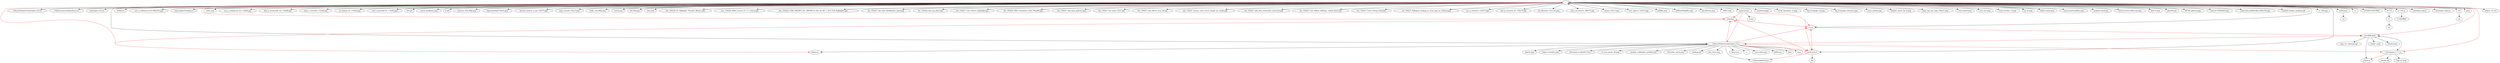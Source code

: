strict digraph G {
ratio=compress;
concentrate=true;
"/" -> "/";
"/" -> "optimizely.js";
"/" -> "c?launchVideoOverlayTopics.r4.css";
"/" -> "c?bentonsanscondmedium.css";
"/" -> "teamlogos.r18.css";
"/" -> "c?launchVideoOverlayTopics.r5.js";
"/" -> "sbMaster";
"/" -> "cric_g_williamson_b3_608x342.jpg";
"/" -> "espn.pluginTracking.js";
"/" -> "nodetag.js";
"/" -> "video.png";
"/" -> "cric_g_williamson_b3_110x62.jpg";
"/" -> "nba_g_westbrook-_b2_110x62.jpg";
"/" -> "mma_e_rouscat2_110x62.jpg";
"/" -> "sn_taishan_b1_110x62.jpg";
"/" -> "ncb_a_marshall_b1_110x62.jpg";
"/" -> "live.gif";
"/" -> "watch_headlines.png";
"/" -> "in.gif";
"/" -> "simmons_bill_80fp.png";
"/" -> "logo-grantland-78x10.png";
"/" -> "browns_helmet_g_mp_134x75.jpg";
"/" -> "espn_cricinfo_55x13.png";
"/" -> "reilly_rick_80fp.png";
"/" -> "watch.png";
"/" -> "fox-538.png";
"/" -> "clear.png";
"/" -> "dm_150228_SC_Highlight_Thunder_Blazers.jpg";
"/" -> "com_150228_MMA_Invicta_FC_11_Cyborg.jpg";
"/" -> "dm_150228_COM_CRICKET_HL_CRICWC15_Feb_28_NZ_v_AUS_Full_Highlights.jpg";
"/" -> "dm_150227_nhl_cohn_blackhawks_injury.jpg";
"/" -> "dm_150228_nba_top_plaus.jpg";
"/" -> "dm_150227_Cavs_Pacers_Highlight.jpg";
"/" -> "dm_150228_NBA_Countdown_East_Playoffs.jpg";
"/" -> "dm_150227_nba_heat_pelicans.jpg";
"/" -> "dm_150227_the_pulse_0227.jpg";
"/" -> "dm_150227_nba_lebron_mvp_eft.jpg";
"/" -> "dm_150227_nascar_news_travis_kvapil_car_stolen.jpg";
"/" -> "dm_150227_mlb_felix_hernandez_interview.jpg";
"/" -> "dm_150227_ncb_wilbon_stallings_verbal_abuse.jpg";
"/" -> "dm_150227_Trace_Young_Dunk.jpg";
"/" -> "int_150227_Pellegrini_looking_to_close_gap_on_Chelsea.jpg";
"/" -> "soc_g_rooney1x_134x75.jpg";
"/" -> "nhl_g_vermette_d1_134x75.jpg";
"/" -> "nfl_nflnation_13x113a.png";
"/" -> "nfl_g_mccown1x_288x75.jpg";
"/" -> "espnw_55x13.png";
"/" -> "ncw_split1x_134x75.jpg";
"/" -> "pollBtn.png";
"/" -> "pollViewMapBtn.png";
"/" -> "btn-discuss.png";
"/" -> "14001.png";
"optimizely.js" -> "event";
"/" -> "vrs.js";
"c?launchVideoOverlayTopics.r5.js" -> "beta";
"c?launchVideoOverlayTopics.r5.js" -> "user";
"/" -> "espnfrontpage";
"vrs.js" -> "/";
"/" -> "/";
"/" -> "social_facebook_14.png";
"/" -> "bg_frontpage_red.jpg";
"/" -> "bg_frontpage_elements.jpg";
"/" -> "trans_border.png";
"/" -> "header_sprite_fp.v4.png";
"/" -> "espn_top_nav_logo_109x27.png";
"/" -> "icon-search.png";
"/" -> "icon-cart.png";
"/" -> "trans_border_15.png";
"/" -> "fp_sb.png";
"c?launchVideoOverlayTopics.r5.js" -> "play22.png";
"c?launchVideoOverlayTopics.r5.js" -> "logo-sc-trends2.png";
"/" -> "bullet-retina.png";
"/" -> "arrow-mod-headline.png";
"/" -> "gradient_back.jpg";
"/" -> "sprite-arrows-slider-nav.png";
"/" -> "play72.png";
"/" -> "play48.png";
"/" -> "SFC09_playnow.jpg";
"/" -> "master-07092009.png";
"/" -> "espn-shop.mlbHoodies.300x100.jpg";
"/" -> "module_header_gradient.gif";
"c?launchVideoOverlayTopics.r5.js" -> "c?js=espn.ui.shpoll.r3-4.js";
"/" -> "moth-min.js";
"c?launchVideoOverlayTopics.r5.js" -> "sn_icon_sprite_40.png";
"c?launchVideoOverlayTopics.r5.js" -> "module_subheader_gradient.gif";
"c?launchVideoOverlayTopics.r5.js" -> "uOverlay_sprite.png";
"c?launchVideoOverlayTopics.r5.js" -> "loading.gif";
"c?launchVideoOverlayTopics.r5.js" -> "btn_close.png";
"c?launchVideoOverlayTopics.r5.js" -> "c?externalnielsen.js";
"c?launchVideoOverlayTopics.r5.js" -> "beacon.js";
"/" -> "sc_300.jpg";
"c?launchVideoOverlayTopics.r5.js" -> "x-";
"c?launchVideoOverlayTopics.r5.js" -> "icon-radio.png";
"moth-min.js" -> "initialize";
"677 B" -> "b";
"/" -> "m";
"/" -> "s27636133527848";
"b" -> "b2";
"moth-min.js" -> "log";
"c?launchVideoOverlayTopics.r5.js" -> "allMenus";
"c?launchVideoOverlayTopics.r5.js" -> "streakModule";
"/" -> "nr-100.js";
"/" -> "chartbeat_pub.js";
"/" -> "chartbeat_video.js";
"nodetag.js" -> "s.js";
"nr-100.js" -> "7c16f39f8d";
"0 B" -> "ad";
"/" -> "ping";
"streakModule" -> "c?js=jquery-1.7.1.js";
"streakModule" -> "dateFormat";
"streakModule" -> "logo_sfc_redesign.gif";
"streakModule" -> "loader_w.gif";
"streakModule" -> "sOmni.js";
"c?js=jquery-1.7.1.js" -> "checks.gif";
"c?js=jquery-1.7.1.js" -> "logo_p1.png";
"c?launchVideoOverlayTopics.r5.js" -> "player.js";
"/" -> "player_v2.swf";
"/" -> "677 B";
"/" -> "0 B";
"optimizely.js" -> "/"[color=red];
"optimizely.js" -> "c?launchVideoOverlayTopics.r5.js"[color=red];
"c?launchVideoOverlayTopics.r5.js" -> "vrs.js"[color=red];
"optimizely.js" -> "vrs.js"[color=red];
"c?launchVideoOverlayTopics.r5.js" -> "/"[color=red];
"moth-min.js" -> "c?externalnielsen.js"[color=red];
"moth-min.js" -> "/"[color=red];
"c?launchVideoOverlayTopics.r5.js" -> "initialize"[color=red];
"/" -> "initialize"[color=red];
"initialize" -> "/"[color=red];
"/" -> "player.js"[color=red];
"initialize" -> "player.js"[color=red];
"/" -> "c?js=jquery-1.7.1.js"[color=red];
"c?launchVideoOverlayTopics.r5.js" -> "c?js=jquery-1.7.1.js"[color=red];
"c?js=jquery-1.7.1.js" -> "sOmni.js"[color=red];
"c?js=jquery-1.7.1.js" -> "streakModule"[color=red];
"/" -> "streakModule"[color=red];
"vrs.js" -> "streakModule"[color=red];
"streakModule" -> "c?launchVideoOverlayTopics.r5.js"[color=red];
"streakModule" -> "/"[color=red];
"moth-min.js" -> "vrs.js"[color=red];
"initialize" -> "vrs.js"[color=red];
"optimizely.js" -> "initialize"[color=red];
"vrs.js" -> "initialize"[color=red];
"optimizely.js" -> "moth-min.js"[color=red];
"c?launchVideoOverlayTopics.r5.js" -> "moth-min.js"[color=red];
"vrs.js" -> "moth-min.js"[color=red];
"initialize" -> "moth-min.js"[color=red];
"c?js=jquery-1.7.1.js" -> "c?launchVideoOverlayTopics.r5.js"[color=red];
}
